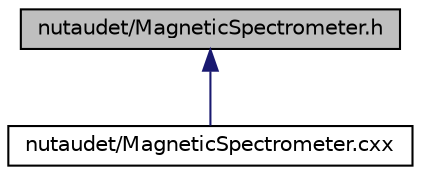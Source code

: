 digraph "nutaudet/MagneticSpectrometer.h"
{
 // LATEX_PDF_SIZE
  edge [fontname="Helvetica",fontsize="10",labelfontname="Helvetica",labelfontsize="10"];
  node [fontname="Helvetica",fontsize="10",shape=record];
  Node1 [label="nutaudet/MagneticSpectrometer.h",height=0.2,width=0.4,color="black", fillcolor="grey75", style="filled", fontcolor="black",tooltip=" "];
  Node1 -> Node2 [dir="back",color="midnightblue",fontsize="10",style="solid",fontname="Helvetica"];
  Node2 [label="nutaudet/MagneticSpectrometer.cxx",height=0.2,width=0.4,color="black", fillcolor="white", style="filled",URL="$MagneticSpectrometer_8cxx.html",tooltip=" "];
}
